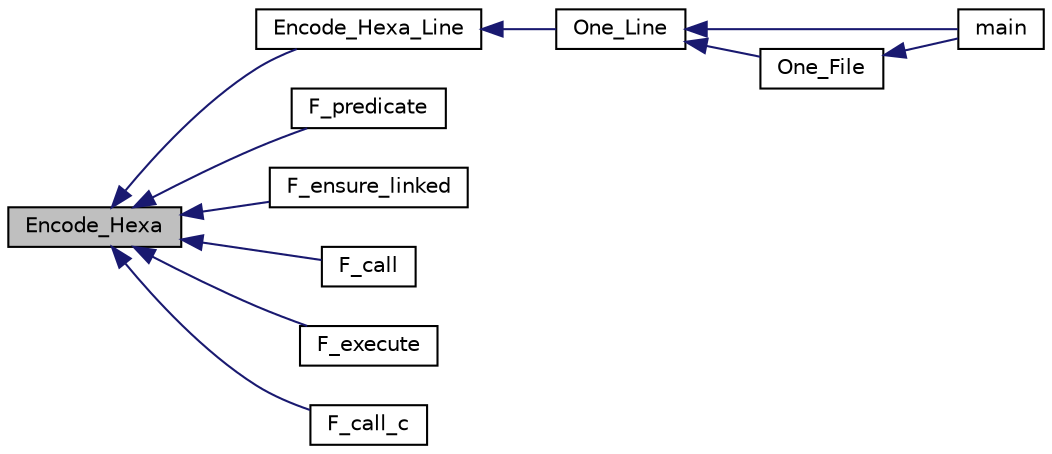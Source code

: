 digraph "Encode_Hexa"
{
  edge [fontname="Helvetica",fontsize="10",labelfontname="Helvetica",labelfontsize="10"];
  node [fontname="Helvetica",fontsize="10",shape=record];
  rankdir="LR";
  Node1 [label="Encode_Hexa",height=0.2,width=0.4,color="black", fillcolor="grey75", style="filled", fontcolor="black"];
  Node1 -> Node2 [dir="back",color="midnightblue",fontsize="10",style="solid"];
  Node2 [label="Encode_Hexa_Line",height=0.2,width=0.4,color="black", fillcolor="white", style="filled",URL="$decode__hexa_8c.html#ac1bdc1aebcecaa025eef86983e0345aa"];
  Node2 -> Node3 [dir="back",color="midnightblue",fontsize="10",style="solid"];
  Node3 [label="One_Line",height=0.2,width=0.4,color="black", fillcolor="white", style="filled",URL="$hexfilter_8c.html#a5b4118c0a610b05ac048f499ba62f1fc"];
  Node3 -> Node4 [dir="back",color="midnightblue",fontsize="10",style="solid"];
  Node4 [label="main",height=0.2,width=0.4,color="black", fillcolor="white", style="filled",URL="$hexfilter_8c.html#a0ddf1224851353fc92bfbff6f499fa97"];
  Node3 -> Node5 [dir="back",color="midnightblue",fontsize="10",style="solid"];
  Node5 [label="One_File",height=0.2,width=0.4,color="black", fillcolor="white", style="filled",URL="$hexfilter_8c.html#af207728e4d897fe33b560f1eca9cd98a"];
  Node5 -> Node4 [dir="back",color="midnightblue",fontsize="10",style="solid"];
  Node1 -> Node6 [dir="back",color="midnightblue",fontsize="10",style="solid"];
  Node6 [label="F_predicate",height=0.2,width=0.4,color="black", fillcolor="white", style="filled",URL="$wam__protos_8h.html#a2c26e0dde6a9c21dfb0beaf7c5581f63"];
  Node1 -> Node7 [dir="back",color="midnightblue",fontsize="10",style="solid"];
  Node7 [label="F_ensure_linked",height=0.2,width=0.4,color="black", fillcolor="white", style="filled",URL="$wam__protos_8h.html#a96e482b9b737419b38d39a5c9fd4068c"];
  Node1 -> Node8 [dir="back",color="midnightblue",fontsize="10",style="solid"];
  Node8 [label="F_call",height=0.2,width=0.4,color="black", fillcolor="white", style="filled",URL="$wam__protos_8h.html#a9e730ccf9c7aa32591ceb1ab09c09078"];
  Node1 -> Node9 [dir="back",color="midnightblue",fontsize="10",style="solid"];
  Node9 [label="F_execute",height=0.2,width=0.4,color="black", fillcolor="white", style="filled",URL="$wam__protos_8h.html#a767ac181dd435977ba4fe99d0d6718e0"];
  Node1 -> Node10 [dir="back",color="midnightblue",fontsize="10",style="solid"];
  Node10 [label="F_call_c",height=0.2,width=0.4,color="black", fillcolor="white", style="filled",URL="$wam__protos_8h.html#a28a440800b9409611da1bc175ab1297c"];
}
